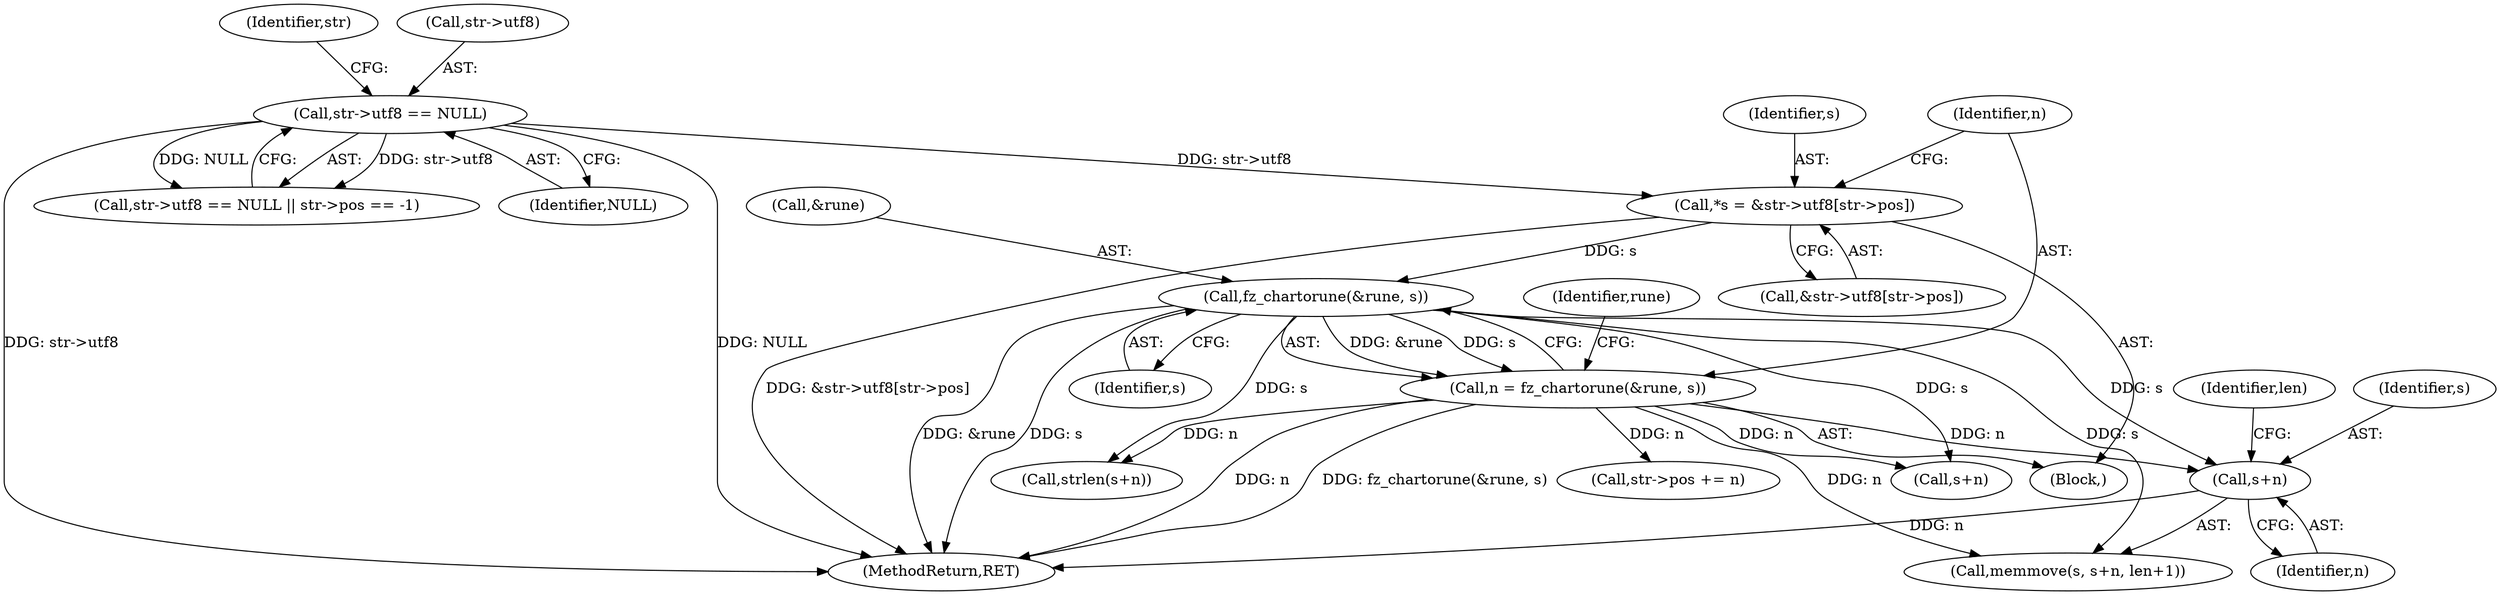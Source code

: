 digraph "0_ghostscript_97096297d409ec6f206298444ba00719607e8ba8_0@pointer" {
"1000189" [label="(Call,s+n)"];
"1000142" [label="(Call,fz_chartorune(&rune, s))"];
"1000128" [label="(Call,*s = &str->utf8[str->pos])"];
"1000113" [label="(Call,str->utf8 == NULL)"];
"1000140" [label="(Call,n = fz_chartorune(&rune, s))"];
"1000189" [label="(Call,s+n)"];
"1000193" [label="(Identifier,len)"];
"1000141" [label="(Identifier,n)"];
"1000203" [label="(MethodReturn,RET)"];
"1000191" [label="(Identifier,n)"];
"1000113" [label="(Call,str->utf8 == NULL)"];
"1000151" [label="(Call,str->pos += n)"];
"1000126" [label="(Block,)"];
"1000130" [label="(Call,&str->utf8[str->pos])"];
"1000128" [label="(Call,*s = &str->utf8[str->pos])"];
"1000187" [label="(Call,memmove(s, s+n, len+1))"];
"1000142" [label="(Call,fz_chartorune(&rune, s))"];
"1000190" [label="(Identifier,s)"];
"1000148" [label="(Identifier,rune)"];
"1000129" [label="(Identifier,s)"];
"1000143" [label="(Call,&rune)"];
"1000120" [label="(Identifier,str)"];
"1000112" [label="(Call,str->utf8 == NULL || str->pos == -1)"];
"1000117" [label="(Identifier,NULL)"];
"1000183" [label="(Call,strlen(s+n))"];
"1000184" [label="(Call,s+n)"];
"1000145" [label="(Identifier,s)"];
"1000114" [label="(Call,str->utf8)"];
"1000140" [label="(Call,n = fz_chartorune(&rune, s))"];
"1000189" -> "1000187"  [label="AST: "];
"1000189" -> "1000191"  [label="CFG: "];
"1000190" -> "1000189"  [label="AST: "];
"1000191" -> "1000189"  [label="AST: "];
"1000193" -> "1000189"  [label="CFG: "];
"1000189" -> "1000203"  [label="DDG: n"];
"1000142" -> "1000189"  [label="DDG: s"];
"1000140" -> "1000189"  [label="DDG: n"];
"1000142" -> "1000140"  [label="AST: "];
"1000142" -> "1000145"  [label="CFG: "];
"1000143" -> "1000142"  [label="AST: "];
"1000145" -> "1000142"  [label="AST: "];
"1000140" -> "1000142"  [label="CFG: "];
"1000142" -> "1000203"  [label="DDG: &rune"];
"1000142" -> "1000203"  [label="DDG: s"];
"1000142" -> "1000140"  [label="DDG: &rune"];
"1000142" -> "1000140"  [label="DDG: s"];
"1000128" -> "1000142"  [label="DDG: s"];
"1000142" -> "1000183"  [label="DDG: s"];
"1000142" -> "1000184"  [label="DDG: s"];
"1000142" -> "1000187"  [label="DDG: s"];
"1000128" -> "1000126"  [label="AST: "];
"1000128" -> "1000130"  [label="CFG: "];
"1000129" -> "1000128"  [label="AST: "];
"1000130" -> "1000128"  [label="AST: "];
"1000141" -> "1000128"  [label="CFG: "];
"1000128" -> "1000203"  [label="DDG: &str->utf8[str->pos]"];
"1000113" -> "1000128"  [label="DDG: str->utf8"];
"1000113" -> "1000112"  [label="AST: "];
"1000113" -> "1000117"  [label="CFG: "];
"1000114" -> "1000113"  [label="AST: "];
"1000117" -> "1000113"  [label="AST: "];
"1000120" -> "1000113"  [label="CFG: "];
"1000112" -> "1000113"  [label="CFG: "];
"1000113" -> "1000203"  [label="DDG: NULL"];
"1000113" -> "1000203"  [label="DDG: str->utf8"];
"1000113" -> "1000112"  [label="DDG: str->utf8"];
"1000113" -> "1000112"  [label="DDG: NULL"];
"1000140" -> "1000126"  [label="AST: "];
"1000141" -> "1000140"  [label="AST: "];
"1000148" -> "1000140"  [label="CFG: "];
"1000140" -> "1000203"  [label="DDG: n"];
"1000140" -> "1000203"  [label="DDG: fz_chartorune(&rune, s)"];
"1000140" -> "1000151"  [label="DDG: n"];
"1000140" -> "1000183"  [label="DDG: n"];
"1000140" -> "1000184"  [label="DDG: n"];
"1000140" -> "1000187"  [label="DDG: n"];
}
